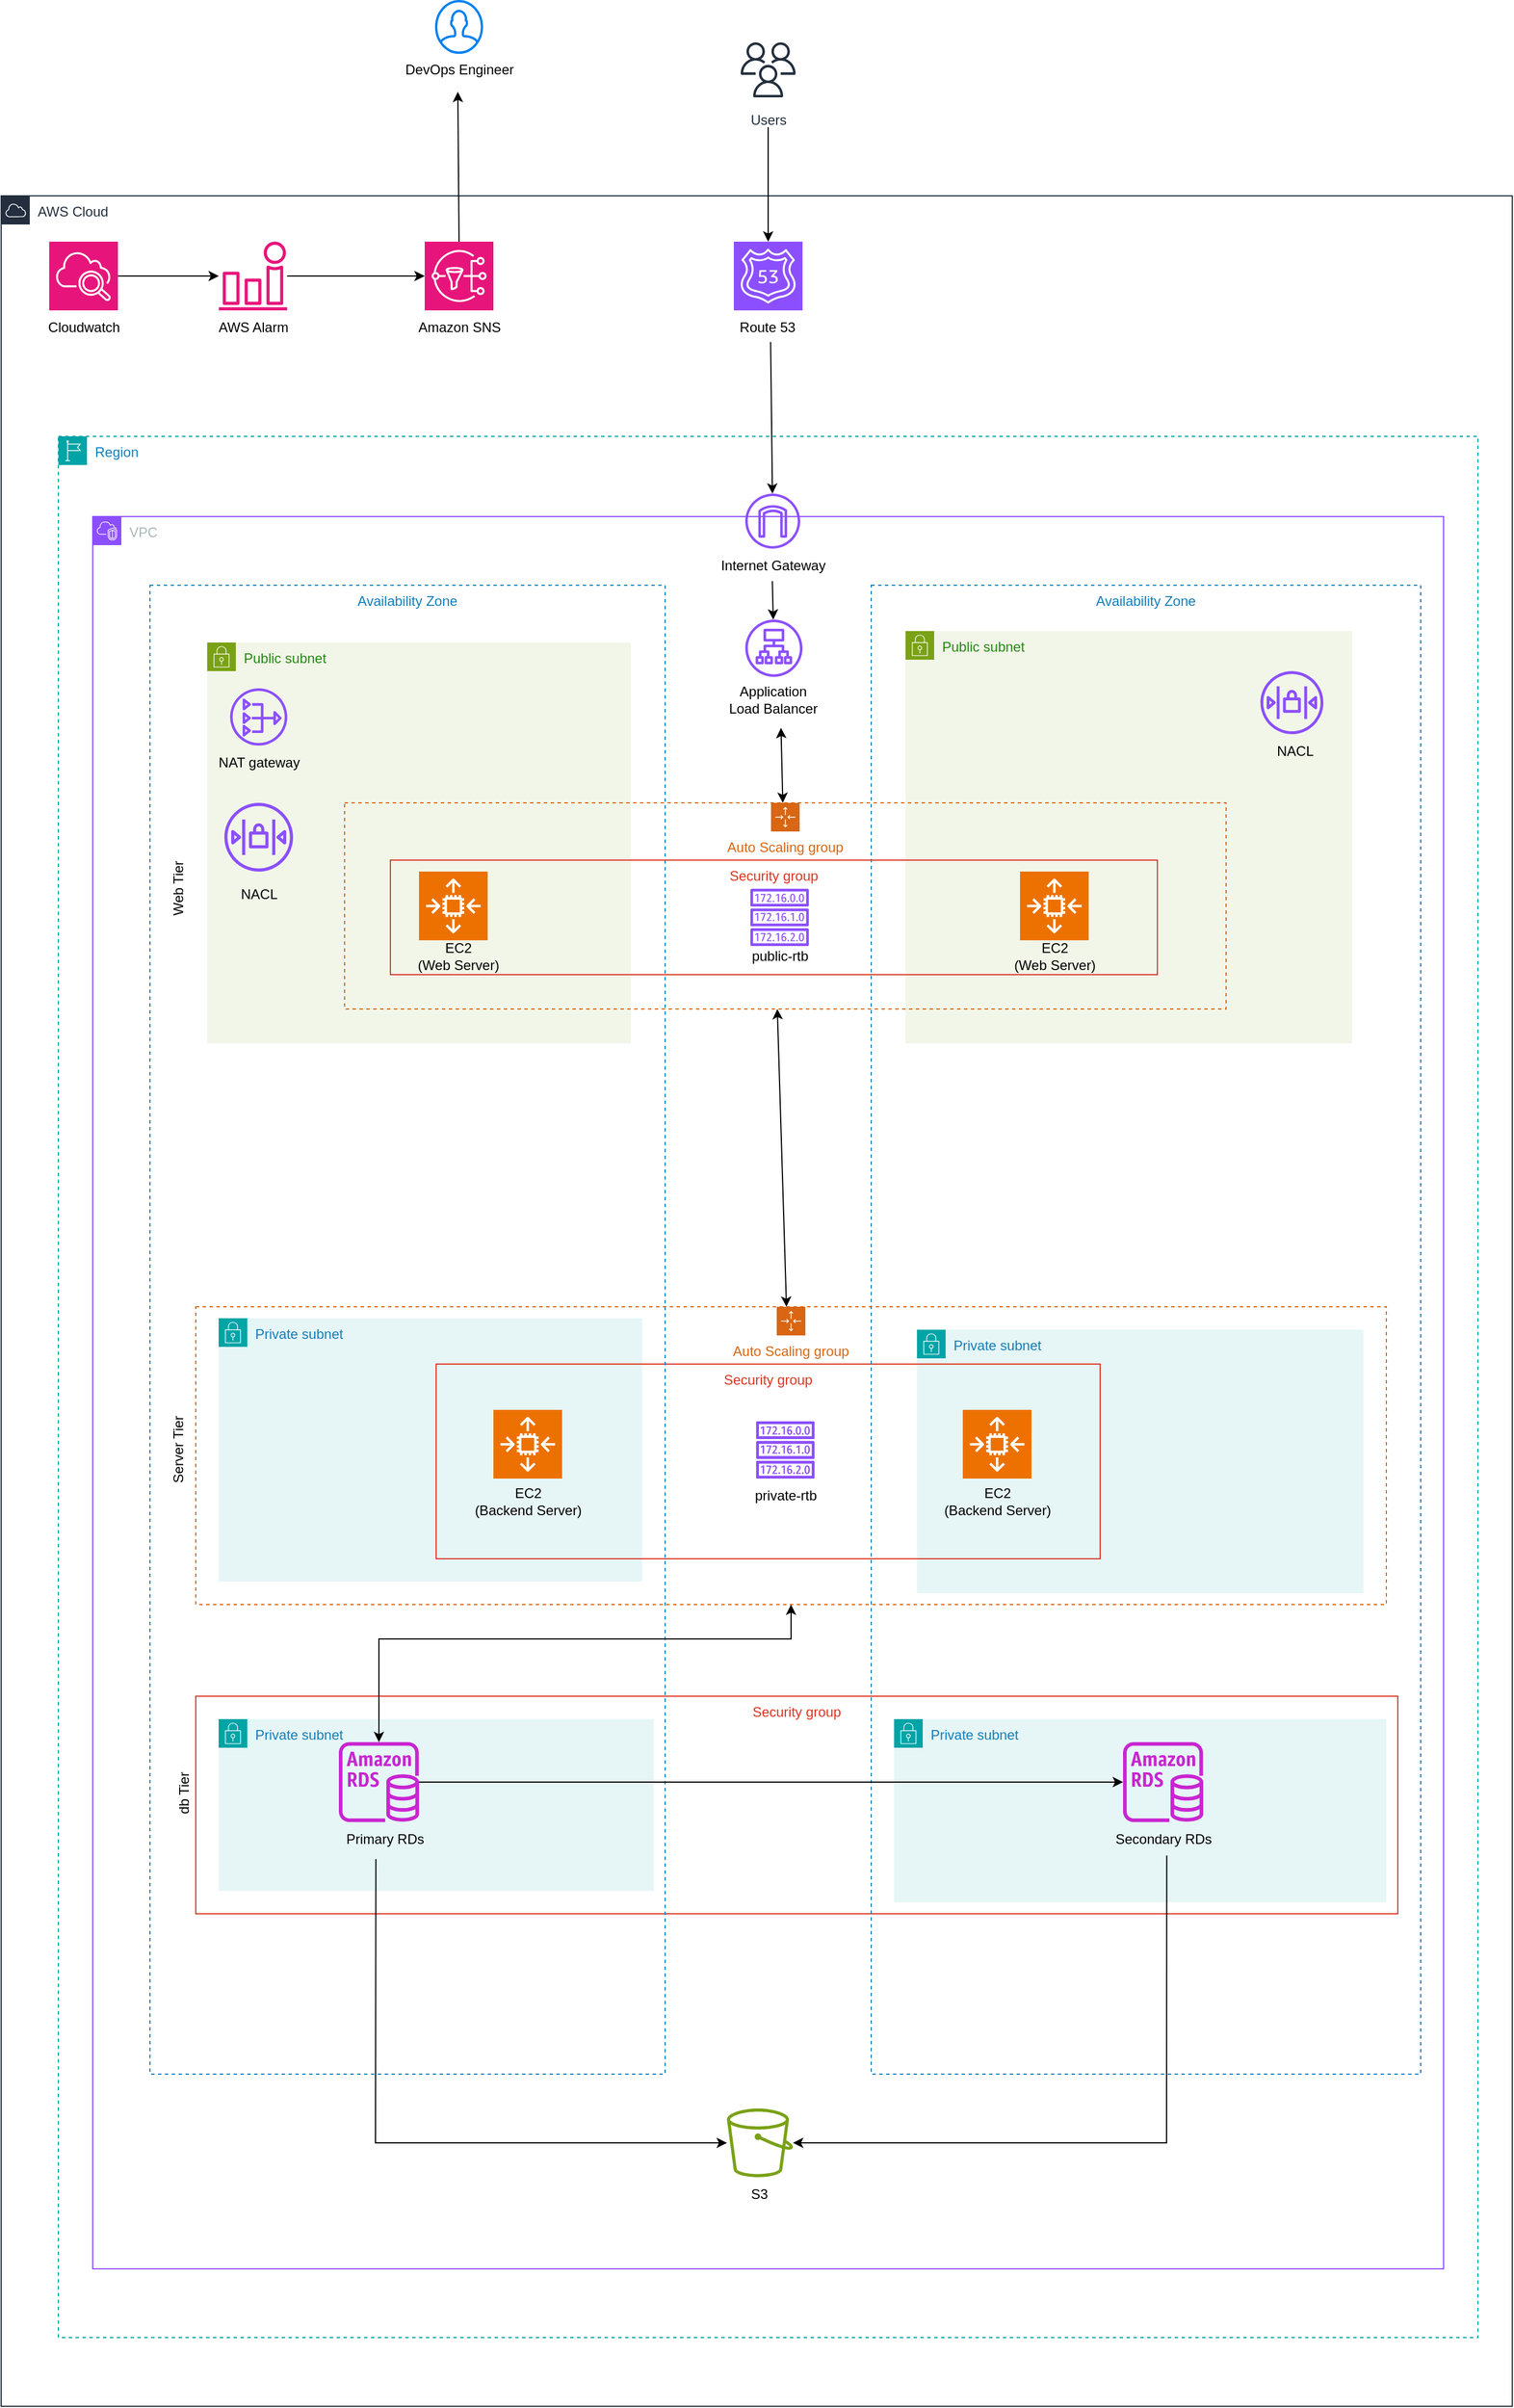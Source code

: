 <mxfile version="24.7.17">
  <diagram name="Page-1" id="mVVzXniBTKV5QnPk6kZt">
    <mxGraphModel dx="2452" dy="2093" grid="1" gridSize="10" guides="1" tooltips="1" connect="1" arrows="1" fold="1" page="1" pageScale="1" pageWidth="827" pageHeight="1169" math="0" shadow="0">
      <root>
        <mxCell id="0" />
        <mxCell id="1" parent="0" />
        <mxCell id="qg8MmeF7wyBkdZ5XozIb-90" value="Private subnet" style="points=[[0,0],[0.25,0],[0.5,0],[0.75,0],[1,0],[1,0.25],[1,0.5],[1,0.75],[1,1],[0.75,1],[0.5,1],[0.25,1],[0,1],[0,0.75],[0,0.5],[0,0.25]];outlineConnect=0;gradientColor=none;html=1;whiteSpace=wrap;fontSize=12;fontStyle=0;container=1;pointerEvents=0;collapsible=0;recursiveResize=0;shape=mxgraph.aws4.group;grIcon=mxgraph.aws4.group_security_group;grStroke=0;strokeColor=#00A4A6;fillColor=#E6F6F7;verticalAlign=top;align=left;spacingLeft=30;fontColor=#147EBA;dashed=0;" parent="1" vertex="1">
          <mxGeometry x="750" y="1250" width="430" height="160" as="geometry" />
        </mxCell>
        <mxCell id="qg8MmeF7wyBkdZ5XozIb-89" value="Private subnet" style="points=[[0,0],[0.25,0],[0.5,0],[0.75,0],[1,0],[1,0.25],[1,0.5],[1,0.75],[1,1],[0.75,1],[0.5,1],[0.25,1],[0,1],[0,0.75],[0,0.5],[0,0.25]];outlineConnect=0;gradientColor=none;html=1;whiteSpace=wrap;fontSize=12;fontStyle=0;container=1;pointerEvents=0;collapsible=0;recursiveResize=0;shape=mxgraph.aws4.group;grIcon=mxgraph.aws4.group_security_group;grStroke=0;strokeColor=#00A4A6;fillColor=#E6F6F7;verticalAlign=top;align=left;spacingLeft=30;fontColor=#147EBA;dashed=0;" parent="1" vertex="1">
          <mxGeometry x="160" y="1250" width="380" height="150" as="geometry" />
        </mxCell>
        <mxCell id="qg8MmeF7wyBkdZ5XozIb-76" value="Security group" style="fillColor=none;strokeColor=#DD3522;verticalAlign=top;fontStyle=0;fontColor=#DD3522;whiteSpace=wrap;html=1;" parent="1" vertex="1">
          <mxGeometry x="140" y="1230" width="1050" height="190" as="geometry" />
        </mxCell>
        <mxCell id="qg8MmeF7wyBkdZ5XozIb-82" value="Private subnet" style="points=[[0,0],[0.25,0],[0.5,0],[0.75,0],[1,0],[1,0.25],[1,0.5],[1,0.75],[1,1],[0.75,1],[0.5,1],[0.25,1],[0,1],[0,0.75],[0,0.5],[0,0.25]];outlineConnect=0;gradientColor=none;html=1;whiteSpace=wrap;fontSize=12;fontStyle=0;container=1;pointerEvents=0;collapsible=0;recursiveResize=0;shape=mxgraph.aws4.group;grIcon=mxgraph.aws4.group_security_group;grStroke=0;strokeColor=#00A4A6;fillColor=#E6F6F7;verticalAlign=top;align=left;spacingLeft=30;fontColor=#147EBA;dashed=0;" parent="1" vertex="1">
          <mxGeometry x="770" y="910" width="390" height="230" as="geometry" />
        </mxCell>
        <mxCell id="qg8MmeF7wyBkdZ5XozIb-81" value="Private subnet" style="points=[[0,0],[0.25,0],[0.5,0],[0.75,0],[1,0],[1,0.25],[1,0.5],[1,0.75],[1,1],[0.75,1],[0.5,1],[0.25,1],[0,1],[0,0.75],[0,0.5],[0,0.25]];outlineConnect=0;gradientColor=none;html=1;whiteSpace=wrap;fontSize=12;fontStyle=0;container=1;pointerEvents=0;collapsible=0;recursiveResize=0;shape=mxgraph.aws4.group;grIcon=mxgraph.aws4.group_security_group;grStroke=0;strokeColor=#00A4A6;fillColor=#E6F6F7;verticalAlign=top;align=left;spacingLeft=30;fontColor=#147EBA;dashed=0;" parent="1" vertex="1">
          <mxGeometry x="160" y="900" width="370" height="230" as="geometry" />
        </mxCell>
        <mxCell id="qg8MmeF7wyBkdZ5XozIb-55" value="Security group" style="fillColor=none;strokeColor=#DD3522;verticalAlign=top;fontStyle=0;fontColor=#DD3522;whiteSpace=wrap;html=1;" parent="1" vertex="1">
          <mxGeometry x="350" y="940" width="580" height="170" as="geometry" />
        </mxCell>
        <mxCell id="qg8MmeF7wyBkdZ5XozIb-49" value="Public subnet" style="points=[[0,0],[0.25,0],[0.5,0],[0.75,0],[1,0],[1,0.25],[1,0.5],[1,0.75],[1,1],[0.75,1],[0.5,1],[0.25,1],[0,1],[0,0.75],[0,0.5],[0,0.25]];outlineConnect=0;gradientColor=none;html=1;whiteSpace=wrap;fontSize=12;fontStyle=0;container=1;pointerEvents=0;collapsible=0;recursiveResize=0;shape=mxgraph.aws4.group;grIcon=mxgraph.aws4.group_security_group;grStroke=0;strokeColor=#7AA116;fillColor=#F2F6E8;verticalAlign=top;align=left;spacingLeft=30;fontColor=#248814;dashed=0;" parent="1" vertex="1">
          <mxGeometry x="760" y="300" width="390" height="360" as="geometry" />
        </mxCell>
        <mxCell id="qg8MmeF7wyBkdZ5XozIb-48" value="Public subnet" style="points=[[0,0],[0.25,0],[0.5,0],[0.75,0],[1,0],[1,0.25],[1,0.5],[1,0.75],[1,1],[0.75,1],[0.5,1],[0.25,1],[0,1],[0,0.75],[0,0.5],[0,0.25]];outlineConnect=0;gradientColor=none;html=1;whiteSpace=wrap;fontSize=12;fontStyle=0;container=1;pointerEvents=0;collapsible=0;recursiveResize=0;shape=mxgraph.aws4.group;grIcon=mxgraph.aws4.group_security_group;grStroke=0;strokeColor=#7AA116;fillColor=#F2F6E8;verticalAlign=top;align=left;spacingLeft=30;fontColor=#248814;dashed=0;" parent="1" vertex="1">
          <mxGeometry x="150" y="310" width="370" height="350" as="geometry" />
        </mxCell>
        <mxCell id="qg8MmeF7wyBkdZ5XozIb-1" value="Region" style="points=[[0,0],[0.25,0],[0.5,0],[0.75,0],[1,0],[1,0.25],[1,0.5],[1,0.75],[1,1],[0.75,1],[0.5,1],[0.25,1],[0,1],[0,0.75],[0,0.5],[0,0.25]];outlineConnect=0;gradientColor=none;html=1;whiteSpace=wrap;fontSize=12;fontStyle=0;container=1;pointerEvents=0;collapsible=0;recursiveResize=0;shape=mxgraph.aws4.group;grIcon=mxgraph.aws4.group_region;strokeColor=#00A4A6;fillColor=none;verticalAlign=top;align=left;spacingLeft=30;fontColor=#147EBA;dashed=1;" parent="1" vertex="1">
          <mxGeometry x="20" y="130" width="1240" height="1660" as="geometry" />
        </mxCell>
        <mxCell id="qg8MmeF7wyBkdZ5XozIb-6" value="Users" style="sketch=0;outlineConnect=0;fontColor=#232F3E;gradientColor=none;strokeColor=#232F3E;fillColor=#ffffff;dashed=0;verticalLabelPosition=bottom;verticalAlign=top;align=center;html=1;fontSize=12;fontStyle=0;aspect=fixed;shape=mxgraph.aws4.resourceIcon;resIcon=mxgraph.aws4.users;" parent="1" vertex="1">
          <mxGeometry x="610" y="-220" width="60" height="60" as="geometry" />
        </mxCell>
        <mxCell id="qg8MmeF7wyBkdZ5XozIb-12" value="VPC" style="points=[[0,0],[0.25,0],[0.5,0],[0.75,0],[1,0],[1,0.25],[1,0.5],[1,0.75],[1,1],[0.75,1],[0.5,1],[0.25,1],[0,1],[0,0.75],[0,0.5],[0,0.25]];outlineConnect=0;gradientColor=none;html=1;whiteSpace=wrap;fontSize=12;fontStyle=0;container=1;pointerEvents=0;collapsible=0;recursiveResize=0;shape=mxgraph.aws4.group;grIcon=mxgraph.aws4.group_vpc2;strokeColor=#8C4FFF;fillColor=none;verticalAlign=top;align=left;spacingLeft=30;fontColor=#AAB7B8;dashed=0;" parent="1" vertex="1">
          <mxGeometry x="50" y="200" width="1180" height="1530" as="geometry" />
        </mxCell>
        <mxCell id="qg8MmeF7wyBkdZ5XozIb-3" value="Availability Zone" style="fillColor=none;strokeColor=#147EBA;dashed=1;verticalAlign=top;fontStyle=0;fontColor=#147EBA;whiteSpace=wrap;html=1;" parent="qg8MmeF7wyBkdZ5XozIb-12" vertex="1">
          <mxGeometry x="680" y="60" width="480" height="1300" as="geometry" />
        </mxCell>
        <mxCell id="qg8MmeF7wyBkdZ5XozIb-4" value="Availability Zone" style="fillColor=none;strokeColor=#147EBA;dashed=1;verticalAlign=top;fontStyle=0;fontColor=#147EBA;whiteSpace=wrap;html=1;" parent="qg8MmeF7wyBkdZ5XozIb-12" vertex="1">
          <mxGeometry x="50" y="60" width="450" height="1300" as="geometry" />
        </mxCell>
        <mxCell id="qg8MmeF7wyBkdZ5XozIb-36" value="" style="sketch=0;points=[[0,0,0],[0.25,0,0],[0.5,0,0],[0.75,0,0],[1,0,0],[0,1,0],[0.25,1,0],[0.5,1,0],[0.75,1,0],[1,1,0],[0,0.25,0],[0,0.5,0],[0,0.75,0],[1,0.25,0],[1,0.5,0],[1,0.75,0]];outlineConnect=0;fontColor=#232F3E;fillColor=#ED7100;strokeColor=#ffffff;dashed=0;verticalLabelPosition=bottom;verticalAlign=top;align=center;html=1;fontSize=12;fontStyle=0;aspect=fixed;shape=mxgraph.aws4.resourceIcon;resIcon=mxgraph.aws4.auto_scaling2;" parent="qg8MmeF7wyBkdZ5XozIb-12" vertex="1">
          <mxGeometry x="285" y="310" width="60" height="60" as="geometry" />
        </mxCell>
        <mxCell id="qg8MmeF7wyBkdZ5XozIb-56" value="" style="sketch=0;outlineConnect=0;fontColor=#232F3E;gradientColor=none;fillColor=#C925D1;strokeColor=none;dashed=0;verticalLabelPosition=bottom;verticalAlign=top;align=center;html=1;fontSize=12;fontStyle=0;aspect=fixed;pointerEvents=1;shape=mxgraph.aws4.rds_instance;" parent="qg8MmeF7wyBkdZ5XozIb-12" vertex="1">
          <mxGeometry x="215" y="1070" width="70" height="70" as="geometry" />
        </mxCell>
        <mxCell id="qg8MmeF7wyBkdZ5XozIb-58" value="" style="sketch=0;outlineConnect=0;fontColor=#232F3E;gradientColor=none;fillColor=#8C4FFF;strokeColor=none;dashed=0;verticalLabelPosition=bottom;verticalAlign=top;align=center;html=1;fontSize=12;fontStyle=0;aspect=fixed;pointerEvents=1;shape=mxgraph.aws4.nat_gateway;" parent="qg8MmeF7wyBkdZ5XozIb-12" vertex="1">
          <mxGeometry x="120" y="150" width="50" height="50" as="geometry" />
        </mxCell>
        <mxCell id="qg8MmeF7wyBkdZ5XozIb-52" value="EC2&lt;div&gt;(Backend Server)&lt;/div&gt;" style="text;html=1;align=center;verticalAlign=middle;resizable=0;points=[];autosize=1;strokeColor=none;fillColor=none;" parent="qg8MmeF7wyBkdZ5XozIb-12" vertex="1">
          <mxGeometry x="320" y="840" width="120" height="40" as="geometry" />
        </mxCell>
        <mxCell id="qg8MmeF7wyBkdZ5XozIb-51" value="EC2&lt;div&gt;(Backend Server)&lt;/div&gt;" style="text;html=1;align=center;verticalAlign=middle;resizable=0;points=[];autosize=1;strokeColor=none;fillColor=none;" parent="qg8MmeF7wyBkdZ5XozIb-12" vertex="1">
          <mxGeometry x="730" y="840" width="120" height="40" as="geometry" />
        </mxCell>
        <mxCell id="qg8MmeF7wyBkdZ5XozIb-77" value="db Tier" style="text;html=1;align=center;verticalAlign=middle;resizable=0;points=[];autosize=1;strokeColor=none;fillColor=none;rotation=-90;" parent="qg8MmeF7wyBkdZ5XozIb-12" vertex="1">
          <mxGeometry x="50" y="1100" width="60" height="30" as="geometry" />
        </mxCell>
        <mxCell id="qg8MmeF7wyBkdZ5XozIb-37" value="" style="sketch=0;points=[[0,0,0],[0.25,0,0],[0.5,0,0],[0.75,0,0],[1,0,0],[0,1,0],[0.25,1,0],[0.5,1,0],[0.75,1,0],[1,1,0],[0,0.25,0],[0,0.5,0],[0,0.75,0],[1,0.25,0],[1,0.5,0],[1,0.75,0]];outlineConnect=0;fontColor=#232F3E;fillColor=#ED7100;strokeColor=#ffffff;dashed=0;verticalLabelPosition=bottom;verticalAlign=top;align=center;html=1;fontSize=12;fontStyle=0;aspect=fixed;shape=mxgraph.aws4.resourceIcon;resIcon=mxgraph.aws4.auto_scaling2;" parent="qg8MmeF7wyBkdZ5XozIb-12" vertex="1">
          <mxGeometry x="810" y="310" width="60" height="60" as="geometry" />
        </mxCell>
        <mxCell id="qg8MmeF7wyBkdZ5XozIb-79" value="" style="sketch=0;outlineConnect=0;fontColor=#232F3E;gradientColor=none;fillColor=#8C4FFF;strokeColor=none;dashed=0;verticalLabelPosition=bottom;verticalAlign=top;align=center;html=1;fontSize=12;fontStyle=0;aspect=fixed;pointerEvents=1;shape=mxgraph.aws4.network_access_control_list;" parent="qg8MmeF7wyBkdZ5XozIb-12" vertex="1">
          <mxGeometry x="1020" y="135" width="55" height="55" as="geometry" />
        </mxCell>
        <mxCell id="qg8MmeF7wyBkdZ5XozIb-50" value="" style="sketch=0;points=[[0,0,0],[0.25,0,0],[0.5,0,0],[0.75,0,0],[1,0,0],[0,1,0],[0.25,1,0],[0.5,1,0],[0.75,1,0],[1,1,0],[0,0.25,0],[0,0.5,0],[0,0.75,0],[1,0.25,0],[1,0.5,0],[1,0.75,0]];outlineConnect=0;fontColor=#232F3E;fillColor=#ED7100;strokeColor=#ffffff;dashed=0;verticalLabelPosition=bottom;verticalAlign=top;align=center;html=1;fontSize=12;fontStyle=0;aspect=fixed;shape=mxgraph.aws4.resourceIcon;resIcon=mxgraph.aws4.auto_scaling2;" parent="qg8MmeF7wyBkdZ5XozIb-12" vertex="1">
          <mxGeometry x="760" y="780" width="60" height="60" as="geometry" />
        </mxCell>
        <mxCell id="qg8MmeF7wyBkdZ5XozIb-83" value="NACL" style="text;html=1;align=center;verticalAlign=middle;resizable=0;points=[];autosize=1;strokeColor=none;fillColor=none;" parent="qg8MmeF7wyBkdZ5XozIb-12" vertex="1">
          <mxGeometry x="115" y="315" width="60" height="30" as="geometry" />
        </mxCell>
        <mxCell id="qg8MmeF7wyBkdZ5XozIb-28" value="AWS Cloud" style="points=[[0,0],[0.25,0],[0.5,0],[0.75,0],[1,0],[1,0.25],[1,0.5],[1,0.75],[1,1],[0.75,1],[0.5,1],[0.25,1],[0,1],[0,0.75],[0,0.5],[0,0.25]];outlineConnect=0;gradientColor=none;html=1;whiteSpace=wrap;fontSize=12;fontStyle=0;container=1;pointerEvents=0;collapsible=0;recursiveResize=0;shape=mxgraph.aws4.group;grIcon=mxgraph.aws4.group_aws_cloud;strokeColor=#232F3E;fillColor=none;verticalAlign=top;align=left;spacingLeft=30;fontColor=#232F3E;dashed=0;" parent="1" vertex="1">
          <mxGeometry x="-30" y="-80" width="1320" height="1930" as="geometry" />
        </mxCell>
        <mxCell id="qg8MmeF7wyBkdZ5XozIb-29" value="" style="sketch=0;points=[[0,0,0],[0.25,0,0],[0.5,0,0],[0.75,0,0],[1,0,0],[0,1,0],[0.25,1,0],[0.5,1,0],[0.75,1,0],[1,1,0],[0,0.25,0],[0,0.5,0],[0,0.75,0],[1,0.25,0],[1,0.5,0],[1,0.75,0]];outlineConnect=0;fontColor=#232F3E;fillColor=#8C4FFF;strokeColor=#ffffff;dashed=0;verticalLabelPosition=bottom;verticalAlign=top;align=center;html=1;fontSize=12;fontStyle=0;aspect=fixed;shape=mxgraph.aws4.resourceIcon;resIcon=mxgraph.aws4.route_53;" parent="qg8MmeF7wyBkdZ5XozIb-28" vertex="1">
          <mxGeometry x="640" y="40" width="60" height="60" as="geometry" />
        </mxCell>
        <mxCell id="qg8MmeF7wyBkdZ5XozIb-23" value="" style="sketch=0;outlineConnect=0;fontColor=#232F3E;gradientColor=none;fillColor=#8C4FFF;strokeColor=none;dashed=0;verticalLabelPosition=bottom;verticalAlign=top;align=center;html=1;fontSize=12;fontStyle=0;aspect=fixed;pointerEvents=1;shape=mxgraph.aws4.internet_gateway;" parent="qg8MmeF7wyBkdZ5XozIb-28" vertex="1">
          <mxGeometry x="650" y="260" width="48" height="48" as="geometry" />
        </mxCell>
        <mxCell id="qg8MmeF7wyBkdZ5XozIb-31" value="" style="endArrow=classic;html=1;rounded=0;exitX=0.545;exitY=0.921;exitDx=0;exitDy=0;exitPerimeter=0;" parent="qg8MmeF7wyBkdZ5XozIb-28" source="qg8MmeF7wyBkdZ5XozIb-32" target="qg8MmeF7wyBkdZ5XozIb-23" edge="1">
          <mxGeometry width="50" height="50" relative="1" as="geometry">
            <mxPoint x="600" y="130" as="sourcePoint" />
            <mxPoint x="570" y="410" as="targetPoint" />
          </mxGeometry>
        </mxCell>
        <mxCell id="qg8MmeF7wyBkdZ5XozIb-32" value="Route 53" style="text;html=1;align=center;verticalAlign=middle;resizable=0;points=[];autosize=1;strokeColor=none;fillColor=none;" parent="qg8MmeF7wyBkdZ5XozIb-28" vertex="1">
          <mxGeometry x="634" y="100" width="70" height="30" as="geometry" />
        </mxCell>
        <mxCell id="qg8MmeF7wyBkdZ5XozIb-33" value="Internet Gateway" style="text;html=1;align=center;verticalAlign=middle;resizable=0;points=[];autosize=1;strokeColor=none;fillColor=none;" parent="qg8MmeF7wyBkdZ5XozIb-28" vertex="1">
          <mxGeometry x="619" y="308" width="110" height="30" as="geometry" />
        </mxCell>
        <mxCell id="qg8MmeF7wyBkdZ5XozIb-41" value="" style="sketch=0;outlineConnect=0;fontColor=#232F3E;gradientColor=none;fillColor=#8C4FFF;strokeColor=none;dashed=0;verticalLabelPosition=bottom;verticalAlign=top;align=center;html=1;fontSize=12;fontStyle=0;aspect=fixed;pointerEvents=1;shape=mxgraph.aws4.application_load_balancer;" parent="qg8MmeF7wyBkdZ5XozIb-28" vertex="1">
          <mxGeometry x="650" y="370" width="50" height="50" as="geometry" />
        </mxCell>
        <mxCell id="qg8MmeF7wyBkdZ5XozIb-42" value="Application&lt;div&gt;Load Balancer&lt;/div&gt;" style="text;html=1;align=center;verticalAlign=middle;resizable=0;points=[];autosize=1;strokeColor=none;fillColor=none;" parent="qg8MmeF7wyBkdZ5XozIb-28" vertex="1">
          <mxGeometry x="624" y="420" width="100" height="40" as="geometry" />
        </mxCell>
        <mxCell id="qg8MmeF7wyBkdZ5XozIb-43" value="" style="endArrow=classic;html=1;rounded=0;exitX=0.497;exitY=0.946;exitDx=0;exitDy=0;exitPerimeter=0;" parent="qg8MmeF7wyBkdZ5XozIb-28" source="qg8MmeF7wyBkdZ5XozIb-33" target="qg8MmeF7wyBkdZ5XozIb-41" edge="1">
          <mxGeometry width="50" height="50" relative="1" as="geometry">
            <mxPoint x="560" y="660" as="sourcePoint" />
            <mxPoint x="610" y="610" as="targetPoint" />
          </mxGeometry>
        </mxCell>
        <mxCell id="qg8MmeF7wyBkdZ5XozIb-47" value="Server Tier" style="text;html=1;align=center;verticalAlign=middle;resizable=0;points=[];autosize=1;strokeColor=none;fillColor=none;rotation=-90;" parent="qg8MmeF7wyBkdZ5XozIb-28" vertex="1">
          <mxGeometry x="115" y="1080" width="80" height="30" as="geometry" />
        </mxCell>
        <mxCell id="qg8MmeF7wyBkdZ5XozIb-39" value="Web Tier" style="text;html=1;align=center;verticalAlign=middle;resizable=0;points=[];autosize=1;strokeColor=none;fillColor=none;flipV=0;flipH=1;rotation=-90;" parent="qg8MmeF7wyBkdZ5XozIb-28" vertex="1">
          <mxGeometry x="120" y="590" width="70" height="30" as="geometry" />
        </mxCell>
        <mxCell id="qg8MmeF7wyBkdZ5XozIb-59" value="NAT gateway" style="text;html=1;align=center;verticalAlign=middle;resizable=0;points=[];autosize=1;strokeColor=none;fillColor=none;" parent="qg8MmeF7wyBkdZ5XozIb-28" vertex="1">
          <mxGeometry x="180" y="480" width="90" height="30" as="geometry" />
        </mxCell>
        <mxCell id="qg8MmeF7wyBkdZ5XozIb-60" value="" style="sketch=0;points=[[0,0,0],[0.25,0,0],[0.5,0,0],[0.75,0,0],[1,0,0],[0,1,0],[0.25,1,0],[0.5,1,0],[0.75,1,0],[1,1,0],[0,0.25,0],[0,0.5,0],[0,0.75,0],[1,0.25,0],[1,0.5,0],[1,0.75,0]];points=[[0,0,0],[0.25,0,0],[0.5,0,0],[0.75,0,0],[1,0,0],[0,1,0],[0.25,1,0],[0.5,1,0],[0.75,1,0],[1,1,0],[0,0.25,0],[0,0.5,0],[0,0.75,0],[1,0.25,0],[1,0.5,0],[1,0.75,0]];outlineConnect=0;fontColor=#232F3E;fillColor=#E7157B;strokeColor=#ffffff;dashed=0;verticalLabelPosition=bottom;verticalAlign=top;align=center;html=1;fontSize=12;fontStyle=0;aspect=fixed;shape=mxgraph.aws4.resourceIcon;resIcon=mxgraph.aws4.cloudwatch_2;" parent="qg8MmeF7wyBkdZ5XozIb-28" vertex="1">
          <mxGeometry x="42" y="40" width="60" height="60" as="geometry" />
        </mxCell>
        <mxCell id="qg8MmeF7wyBkdZ5XozIb-61" value="Cloudwatch" style="text;html=1;align=center;verticalAlign=middle;resizable=0;points=[];autosize=1;strokeColor=none;fillColor=none;" parent="qg8MmeF7wyBkdZ5XozIb-28" vertex="1">
          <mxGeometry x="27" y="100" width="90" height="30" as="geometry" />
        </mxCell>
        <mxCell id="qg8MmeF7wyBkdZ5XozIb-62" value="" style="sketch=0;outlineConnect=0;fontColor=#232F3E;gradientColor=none;fillColor=#7AA116;strokeColor=none;dashed=0;verticalLabelPosition=bottom;verticalAlign=top;align=center;html=1;fontSize=12;fontStyle=0;aspect=fixed;pointerEvents=1;shape=mxgraph.aws4.bucket;" parent="qg8MmeF7wyBkdZ5XozIb-28" vertex="1">
          <mxGeometry x="634" y="1670" width="57.69" height="60" as="geometry" />
        </mxCell>
        <mxCell id="qg8MmeF7wyBkdZ5XozIb-63" value="S3" style="text;html=1;align=center;verticalAlign=middle;resizable=0;points=[];autosize=1;strokeColor=none;fillColor=none;" parent="qg8MmeF7wyBkdZ5XozIb-28" vertex="1">
          <mxGeometry x="641.69" y="1730" width="40" height="30" as="geometry" />
        </mxCell>
        <mxCell id="qg8MmeF7wyBkdZ5XozIb-64" value="Primary RDs" style="text;html=1;align=center;verticalAlign=middle;resizable=0;points=[];autosize=1;strokeColor=none;fillColor=none;" parent="qg8MmeF7wyBkdZ5XozIb-28" vertex="1">
          <mxGeometry x="290" y="1420" width="90" height="30" as="geometry" />
        </mxCell>
        <mxCell id="qg8MmeF7wyBkdZ5XozIb-65" value="Secondary RDs" style="text;html=1;align=center;verticalAlign=middle;resizable=0;points=[];autosize=1;strokeColor=none;fillColor=none;" parent="qg8MmeF7wyBkdZ5XozIb-28" vertex="1">
          <mxGeometry x="960" y="1420" width="110" height="30" as="geometry" />
        </mxCell>
        <mxCell id="qg8MmeF7wyBkdZ5XozIb-57" value="" style="sketch=0;outlineConnect=0;fontColor=#232F3E;gradientColor=none;fillColor=#C925D1;strokeColor=none;dashed=0;verticalLabelPosition=bottom;verticalAlign=top;align=center;html=1;fontSize=12;fontStyle=0;aspect=fixed;pointerEvents=1;shape=mxgraph.aws4.rds_instance;" parent="qg8MmeF7wyBkdZ5XozIb-28" vertex="1">
          <mxGeometry x="980" y="1350" width="70" height="70" as="geometry" />
        </mxCell>
        <mxCell id="qg8MmeF7wyBkdZ5XozIb-78" value="" style="sketch=0;outlineConnect=0;fontColor=#232F3E;gradientColor=none;fillColor=#8C4FFF;strokeColor=none;dashed=0;verticalLabelPosition=bottom;verticalAlign=top;align=center;html=1;fontSize=12;fontStyle=0;aspect=fixed;pointerEvents=1;shape=mxgraph.aws4.network_access_control_list;" parent="qg8MmeF7wyBkdZ5XozIb-28" vertex="1">
          <mxGeometry x="195" y="530" width="60" height="60" as="geometry" />
        </mxCell>
        <mxCell id="qg8MmeF7wyBkdZ5XozIb-84" value="NACL" style="text;html=1;align=center;verticalAlign=middle;resizable=0;points=[];autosize=1;strokeColor=none;fillColor=none;" parent="qg8MmeF7wyBkdZ5XozIb-28" vertex="1">
          <mxGeometry x="1100" y="470" width="60" height="30" as="geometry" />
        </mxCell>
        <mxCell id="qg8MmeF7wyBkdZ5XozIb-91" value="" style="endArrow=classic;html=1;rounded=0;exitX=0.415;exitY=1.074;exitDx=0;exitDy=0;exitPerimeter=0;" parent="qg8MmeF7wyBkdZ5XozIb-28" source="qg8MmeF7wyBkdZ5XozIb-64" target="qg8MmeF7wyBkdZ5XozIb-62" edge="1">
          <mxGeometry width="50" height="50" relative="1" as="geometry">
            <mxPoint x="720" y="1540" as="sourcePoint" />
            <mxPoint x="770" y="1490" as="targetPoint" />
            <Array as="points">
              <mxPoint x="327" y="1700" />
            </Array>
          </mxGeometry>
        </mxCell>
        <mxCell id="qg8MmeF7wyBkdZ5XozIb-92" value="" style="endArrow=classic;html=1;rounded=0;exitX=0.529;exitY=0.972;exitDx=0;exitDy=0;exitPerimeter=0;" parent="qg8MmeF7wyBkdZ5XozIb-28" source="qg8MmeF7wyBkdZ5XozIb-65" target="qg8MmeF7wyBkdZ5XozIb-62" edge="1">
          <mxGeometry width="50" height="50" relative="1" as="geometry">
            <mxPoint x="720" y="1540" as="sourcePoint" />
            <mxPoint x="770" y="1490" as="targetPoint" />
            <Array as="points">
              <mxPoint x="1018" y="1700" />
            </Array>
          </mxGeometry>
        </mxCell>
        <mxCell id="qg8MmeF7wyBkdZ5XozIb-93" value="" style="sketch=0;points=[[0,0,0],[0.25,0,0],[0.5,0,0],[0.75,0,0],[1,0,0],[0,1,0],[0.25,1,0],[0.5,1,0],[0.75,1,0],[1,1,0],[0,0.25,0],[0,0.5,0],[0,0.75,0],[1,0.25,0],[1,0.5,0],[1,0.75,0]];outlineConnect=0;fontColor=#232F3E;fillColor=#E7157B;strokeColor=#ffffff;dashed=0;verticalLabelPosition=bottom;verticalAlign=top;align=center;html=1;fontSize=12;fontStyle=0;aspect=fixed;shape=mxgraph.aws4.resourceIcon;resIcon=mxgraph.aws4.sns;" parent="qg8MmeF7wyBkdZ5XozIb-28" vertex="1">
          <mxGeometry x="370" y="40" width="60" height="60" as="geometry" />
        </mxCell>
        <mxCell id="qg8MmeF7wyBkdZ5XozIb-94" value="Amazon SNS" style="text;html=1;align=center;verticalAlign=middle;resizable=0;points=[];autosize=1;strokeColor=none;fillColor=none;" parent="qg8MmeF7wyBkdZ5XozIb-28" vertex="1">
          <mxGeometry x="350" y="100" width="100" height="30" as="geometry" />
        </mxCell>
        <mxCell id="qg8MmeF7wyBkdZ5XozIb-95" value="" style="endArrow=classic;html=1;rounded=0;exitX=1;exitY=0.5;exitDx=0;exitDy=0;exitPerimeter=0;" parent="qg8MmeF7wyBkdZ5XozIb-28" source="qg8MmeF7wyBkdZ5XozIb-60" target="qg8MmeF7wyBkdZ5XozIb-99" edge="1">
          <mxGeometry width="50" height="50" relative="1" as="geometry">
            <mxPoint x="720" y="360" as="sourcePoint" />
            <mxPoint x="770" y="310" as="targetPoint" />
          </mxGeometry>
        </mxCell>
        <mxCell id="qg8MmeF7wyBkdZ5XozIb-99" value="" style="sketch=0;outlineConnect=0;fontColor=#232F3E;gradientColor=none;fillColor=#E7157B;strokeColor=none;dashed=0;verticalLabelPosition=bottom;verticalAlign=top;align=center;html=1;fontSize=12;fontStyle=0;aspect=fixed;pointerEvents=1;shape=mxgraph.aws4.alarm;" parent="qg8MmeF7wyBkdZ5XozIb-28" vertex="1">
          <mxGeometry x="190" y="40" width="60" height="60" as="geometry" />
        </mxCell>
        <mxCell id="qg8MmeF7wyBkdZ5XozIb-100" value="AWS Alarm" style="text;html=1;align=center;verticalAlign=middle;resizable=0;points=[];autosize=1;strokeColor=none;fillColor=none;" parent="qg8MmeF7wyBkdZ5XozIb-28" vertex="1">
          <mxGeometry x="175" y="100" width="90" height="30" as="geometry" />
        </mxCell>
        <mxCell id="qg8MmeF7wyBkdZ5XozIb-101" value="" style="endArrow=classic;html=1;rounded=0;entryX=0;entryY=0.5;entryDx=0;entryDy=0;entryPerimeter=0;" parent="qg8MmeF7wyBkdZ5XozIb-28" source="qg8MmeF7wyBkdZ5XozIb-99" target="qg8MmeF7wyBkdZ5XozIb-93" edge="1">
          <mxGeometry width="50" height="50" relative="1" as="geometry">
            <mxPoint x="700" y="330" as="sourcePoint" />
            <mxPoint x="750" y="280" as="targetPoint" />
          </mxGeometry>
        </mxCell>
        <mxCell id="qg8MmeF7wyBkdZ5XozIb-30" value="" style="endArrow=classic;html=1;rounded=0;entryX=0.5;entryY=0;entryDx=0;entryDy=0;entryPerimeter=0;" parent="1" target="qg8MmeF7wyBkdZ5XozIb-29" edge="1">
          <mxGeometry width="50" height="50" relative="1" as="geometry">
            <mxPoint x="640" y="-140" as="sourcePoint" />
            <mxPoint x="540" y="330" as="targetPoint" />
          </mxGeometry>
        </mxCell>
        <mxCell id="qg8MmeF7wyBkdZ5XozIb-35" value="Auto Scaling group" style="points=[[0,0],[0.25,0],[0.5,0],[0.75,0],[1,0],[1,0.25],[1,0.5],[1,0.75],[1,1],[0.75,1],[0.5,1],[0.25,1],[0,1],[0,0.75],[0,0.5],[0,0.25]];outlineConnect=0;gradientColor=none;html=1;whiteSpace=wrap;fontSize=12;fontStyle=0;container=1;pointerEvents=0;collapsible=0;recursiveResize=0;shape=mxgraph.aws4.groupCenter;grIcon=mxgraph.aws4.group_auto_scaling_group;grStroke=1;strokeColor=#D86613;fillColor=none;verticalAlign=top;align=center;fontColor=#D86613;dashed=1;spacingTop=25;" parent="1" vertex="1">
          <mxGeometry x="140" y="890" width="1040" height="260" as="geometry" />
        </mxCell>
        <mxCell id="qg8MmeF7wyBkdZ5XozIb-71" value="private-rtb" style="text;html=1;align=center;verticalAlign=middle;resizable=0;points=[];autosize=1;strokeColor=none;fillColor=none;" parent="qg8MmeF7wyBkdZ5XozIb-35" vertex="1">
          <mxGeometry x="475" y="150" width="80" height="30" as="geometry" />
        </mxCell>
        <mxCell id="qg8MmeF7wyBkdZ5XozIb-53" value="" style="sketch=0;points=[[0,0,0],[0.25,0,0],[0.5,0,0],[0.75,0,0],[1,0,0],[0,1,0],[0.25,1,0],[0.5,1,0],[0.75,1,0],[1,1,0],[0,0.25,0],[0,0.5,0],[0,0.75,0],[1,0.25,0],[1,0.5,0],[1,0.75,0]];outlineConnect=0;fontColor=#232F3E;fillColor=#ED7100;strokeColor=#ffffff;dashed=0;verticalLabelPosition=bottom;verticalAlign=top;align=center;html=1;fontSize=12;fontStyle=0;aspect=fixed;shape=mxgraph.aws4.resourceIcon;resIcon=mxgraph.aws4.auto_scaling2;" parent="qg8MmeF7wyBkdZ5XozIb-35" vertex="1">
          <mxGeometry x="260" y="90" width="60" height="60" as="geometry" />
        </mxCell>
        <mxCell id="qg8MmeF7wyBkdZ5XozIb-68" value="" style="sketch=0;outlineConnect=0;fontColor=#232F3E;gradientColor=none;fillColor=#8C4FFF;strokeColor=none;dashed=0;verticalLabelPosition=bottom;verticalAlign=top;align=center;html=1;fontSize=12;fontStyle=0;aspect=fixed;pointerEvents=1;shape=mxgraph.aws4.route_table;" parent="1" vertex="1">
          <mxGeometry x="624.34" y="525" width="51.32" height="50" as="geometry" />
        </mxCell>
        <mxCell id="qg8MmeF7wyBkdZ5XozIb-69" value="" style="sketch=0;outlineConnect=0;fontColor=#232F3E;gradientColor=none;fillColor=#8C4FFF;strokeColor=none;dashed=0;verticalLabelPosition=bottom;verticalAlign=top;align=center;html=1;fontSize=12;fontStyle=0;aspect=fixed;pointerEvents=1;shape=mxgraph.aws4.route_table;" parent="1" vertex="1">
          <mxGeometry x="629.34" y="990" width="51.32" height="50" as="geometry" />
        </mxCell>
        <mxCell id="qg8MmeF7wyBkdZ5XozIb-70" value="public-rtb" style="text;html=1;align=center;verticalAlign=middle;resizable=0;points=[];autosize=1;strokeColor=none;fillColor=none;" parent="1" vertex="1">
          <mxGeometry x="615" y="569" width="70" height="30" as="geometry" />
        </mxCell>
        <mxCell id="qg8MmeF7wyBkdZ5XozIb-72" value="" style="endArrow=classic;startArrow=classic;html=1;rounded=0;" parent="1" source="qg8MmeF7wyBkdZ5XozIb-35" edge="1">
          <mxGeometry width="50" height="50" relative="1" as="geometry">
            <mxPoint x="648.786" y="740.001" as="sourcePoint" />
            <mxPoint x="648" y="630" as="targetPoint" />
          </mxGeometry>
        </mxCell>
        <mxCell id="qg8MmeF7wyBkdZ5XozIb-74" value="" style="endArrow=classic;startArrow=classic;html=1;rounded=0;entryX=0.5;entryY=1;entryDx=0;entryDy=0;" parent="1" source="qg8MmeF7wyBkdZ5XozIb-56" target="qg8MmeF7wyBkdZ5XozIb-35" edge="1">
          <mxGeometry width="50" height="50" relative="1" as="geometry">
            <mxPoint x="530" y="1150" as="sourcePoint" />
            <mxPoint x="580" y="1100" as="targetPoint" />
            <Array as="points">
              <mxPoint x="300" y="1180" />
              <mxPoint x="660" y="1180" />
            </Array>
          </mxGeometry>
        </mxCell>
        <mxCell id="qg8MmeF7wyBkdZ5XozIb-75" value="" style="endArrow=classic;html=1;rounded=0;" parent="1" source="qg8MmeF7wyBkdZ5XozIb-56" target="qg8MmeF7wyBkdZ5XozIb-57" edge="1">
          <mxGeometry width="50" height="50" relative="1" as="geometry">
            <mxPoint x="530" y="1150" as="sourcePoint" />
            <mxPoint x="580" y="1100" as="targetPoint" />
          </mxGeometry>
        </mxCell>
        <mxCell id="qg8MmeF7wyBkdZ5XozIb-34" value="Auto Scaling group" style="points=[[0,0],[0.25,0],[0.5,0],[0.75,0],[1,0],[1,0.25],[1,0.5],[1,0.75],[1,1],[0.75,1],[0.5,1],[0.25,1],[0,1],[0,0.75],[0,0.5],[0,0.25]];outlineConnect=0;gradientColor=none;html=1;whiteSpace=wrap;fontSize=12;fontStyle=0;container=1;pointerEvents=0;collapsible=0;recursiveResize=0;shape=mxgraph.aws4.groupCenter;grIcon=mxgraph.aws4.group_auto_scaling_group;grStroke=1;strokeColor=#D86613;fillColor=none;verticalAlign=top;align=center;fontColor=#D86613;dashed=1;spacingTop=25;" parent="1" vertex="1">
          <mxGeometry x="270" y="450" width="770" height="180" as="geometry" />
        </mxCell>
        <mxCell id="qg8MmeF7wyBkdZ5XozIb-38" value="EC2&lt;div&gt;(Web Server)&lt;/div&gt;" style="text;html=1;align=center;verticalAlign=middle;resizable=0;points=[];autosize=1;strokeColor=none;fillColor=none;" parent="qg8MmeF7wyBkdZ5XozIb-34" vertex="1">
          <mxGeometry x="54" y="114" width="90" height="40" as="geometry" />
        </mxCell>
        <mxCell id="qg8MmeF7wyBkdZ5XozIb-44" value="EC2&lt;div&gt;(Web Server)&lt;/div&gt;" style="text;html=1;align=center;verticalAlign=middle;resizable=0;points=[];autosize=1;strokeColor=none;fillColor=none;" parent="qg8MmeF7wyBkdZ5XozIb-34" vertex="1">
          <mxGeometry x="575" y="114" width="90" height="40" as="geometry" />
        </mxCell>
        <mxCell id="qg8MmeF7wyBkdZ5XozIb-88" value="" style="endArrow=classic;startArrow=classic;html=1;rounded=0;entryX=0.572;entryY=1.113;entryDx=0;entryDy=0;entryPerimeter=0;" parent="1" source="qg8MmeF7wyBkdZ5XozIb-34" target="qg8MmeF7wyBkdZ5XozIb-42" edge="1">
          <mxGeometry width="50" height="50" relative="1" as="geometry">
            <mxPoint x="690" y="470" as="sourcePoint" />
            <mxPoint x="740" y="420" as="targetPoint" />
          </mxGeometry>
        </mxCell>
        <mxCell id="qg8MmeF7wyBkdZ5XozIb-54" value="Security group" style="fillColor=none;strokeColor=#DD3522;verticalAlign=top;fontStyle=0;fontColor=#DD3522;whiteSpace=wrap;html=1;" parent="1" vertex="1">
          <mxGeometry x="310" y="500" width="670" height="100" as="geometry" />
        </mxCell>
        <mxCell id="qg8MmeF7wyBkdZ5XozIb-96" value="" style="html=1;verticalLabelPosition=bottom;align=center;labelBackgroundColor=#ffffff;verticalAlign=top;strokeWidth=2;strokeColor=#0080F0;shadow=0;dashed=0;shape=mxgraph.ios7.icons.user;" parent="1" vertex="1">
          <mxGeometry x="350" y="-250" width="40" height="45" as="geometry" />
        </mxCell>
        <mxCell id="qg8MmeF7wyBkdZ5XozIb-97" value="DevOps Engineer" style="text;html=1;align=center;verticalAlign=middle;resizable=0;points=[];autosize=1;strokeColor=none;fillColor=none;" parent="1" vertex="1">
          <mxGeometry x="310" y="-205" width="120" height="30" as="geometry" />
        </mxCell>
        <mxCell id="qg8MmeF7wyBkdZ5XozIb-98" value="" style="endArrow=classic;html=1;rounded=0;exitX=0.5;exitY=0;exitDx=0;exitDy=0;exitPerimeter=0;entryX=0.491;entryY=1.138;entryDx=0;entryDy=0;entryPerimeter=0;" parent="1" source="qg8MmeF7wyBkdZ5XozIb-93" target="qg8MmeF7wyBkdZ5XozIb-97" edge="1">
          <mxGeometry width="50" height="50" relative="1" as="geometry">
            <mxPoint x="690" y="270" as="sourcePoint" />
            <mxPoint x="740" y="220" as="targetPoint" />
          </mxGeometry>
        </mxCell>
        <mxCell id="pvBpRN1ck7LqU0RY7c_H-1" value="" style="sketch=0;outlineConnect=0;fontColor=#232F3E;gradientColor=none;fillColor=#8C4FFF;strokeColor=none;dashed=0;verticalLabelPosition=bottom;verticalAlign=top;align=center;html=1;fontSize=12;fontStyle=0;aspect=fixed;pointerEvents=1;shape=mxgraph.aws4.route_table;" vertex="1" parent="1">
          <mxGeometry x="629.34" y="990" width="51.32" height="50" as="geometry" />
        </mxCell>
      </root>
    </mxGraphModel>
  </diagram>
</mxfile>
